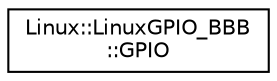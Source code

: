 digraph "Graphical Class Hierarchy"
{
 // INTERACTIVE_SVG=YES
  edge [fontname="Helvetica",fontsize="10",labelfontname="Helvetica",labelfontsize="10"];
  node [fontname="Helvetica",fontsize="10",shape=record];
  rankdir="LR";
  Node1 [label="Linux::LinuxGPIO_BBB\l::GPIO",height=0.2,width=0.4,color="black", fillcolor="white", style="filled",URL="$structLinux_1_1LinuxGPIO__BBB_1_1GPIO.html"];
}

